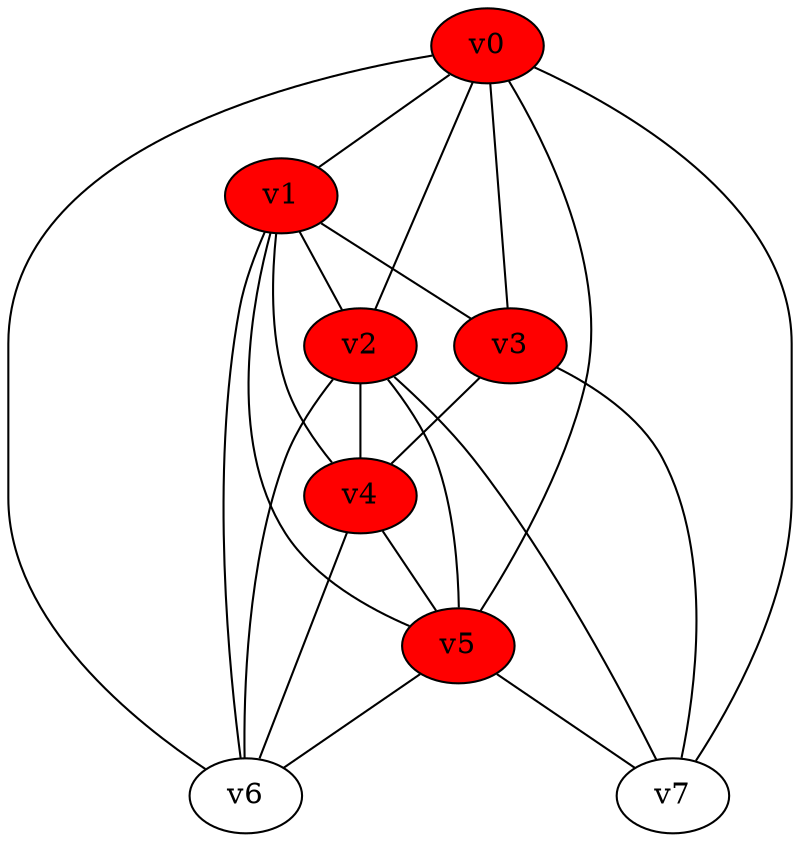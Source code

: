 graph G {
v2 [style=filled, fillcolor=red];
v5 [style=filled, fillcolor=red];
v0 [style=filled, fillcolor=red];
v1 [style=filled, fillcolor=red];
v4 [style=filled, fillcolor=red];
v3 [style=filled, fillcolor=red];
	v0 -- v1
	v0 -- v2
	v0 -- v3
	v0 -- v5
	v0 -- v6
	v0 -- v7
	v1 -- v2
	v1 -- v3
	v1 -- v4
	v1 -- v5
	v1 -- v6
	v2 -- v4
	v2 -- v5
	v2 -- v6
	v2 -- v7
	v3 -- v4
	v3 -- v7
	v4 -- v5
	v4 -- v6
	v5 -- v6
	v5 -- v7
}